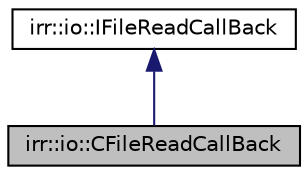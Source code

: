 digraph "irr::io::CFileReadCallBack"
{
  edge [fontname="Helvetica",fontsize="10",labelfontname="Helvetica",labelfontsize="10"];
  node [fontname="Helvetica",fontsize="10",shape=record];
  Node1 [label="irr::io::CFileReadCallBack",height=0.2,width=0.4,color="black", fillcolor="grey75", style="filled", fontcolor="black"];
  Node2 -> Node1 [dir="back",color="midnightblue",fontsize="10",style="solid",fontname="Helvetica"];
  Node2 [label="irr::io::IFileReadCallBack",height=0.2,width=0.4,color="black", fillcolor="white", style="filled",URL="$classirr_1_1io_1_1_i_file_read_call_back.html",tooltip="Callback class for file read abstraction. "];
}
